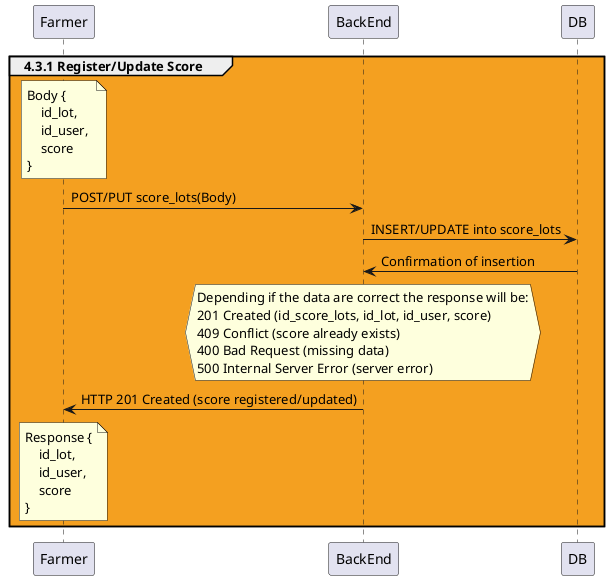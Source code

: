 @startuml

group #F4A020 4.3.1 Register/Update Score 

    note over Farmer
        Body {
            id_lot, 
            id_user, 
            score
        }
    endnote

    Farmer -> BackEnd: POST/PUT score_lots(Body)

    BackEnd -> DB: INSERT/UPDATE into score_lots

    DB -> BackEnd: Confirmation of insertion

    hnote over BackEnd
        Depending if the data are correct the response will be:
        201 Created (id_score_lots, id_lot, id_user, score)
        409 Conflict (score already exists)
        400 Bad Request (missing data)
        500 Internal Server Error (server error)
    endnote

    BackEnd -> Farmer: HTTP 201 Created (score registered/updated)

    note over Farmer
        Response {
            id_lot, 
            id_user, 
            score
        }
    endnote

end group

@enduml
